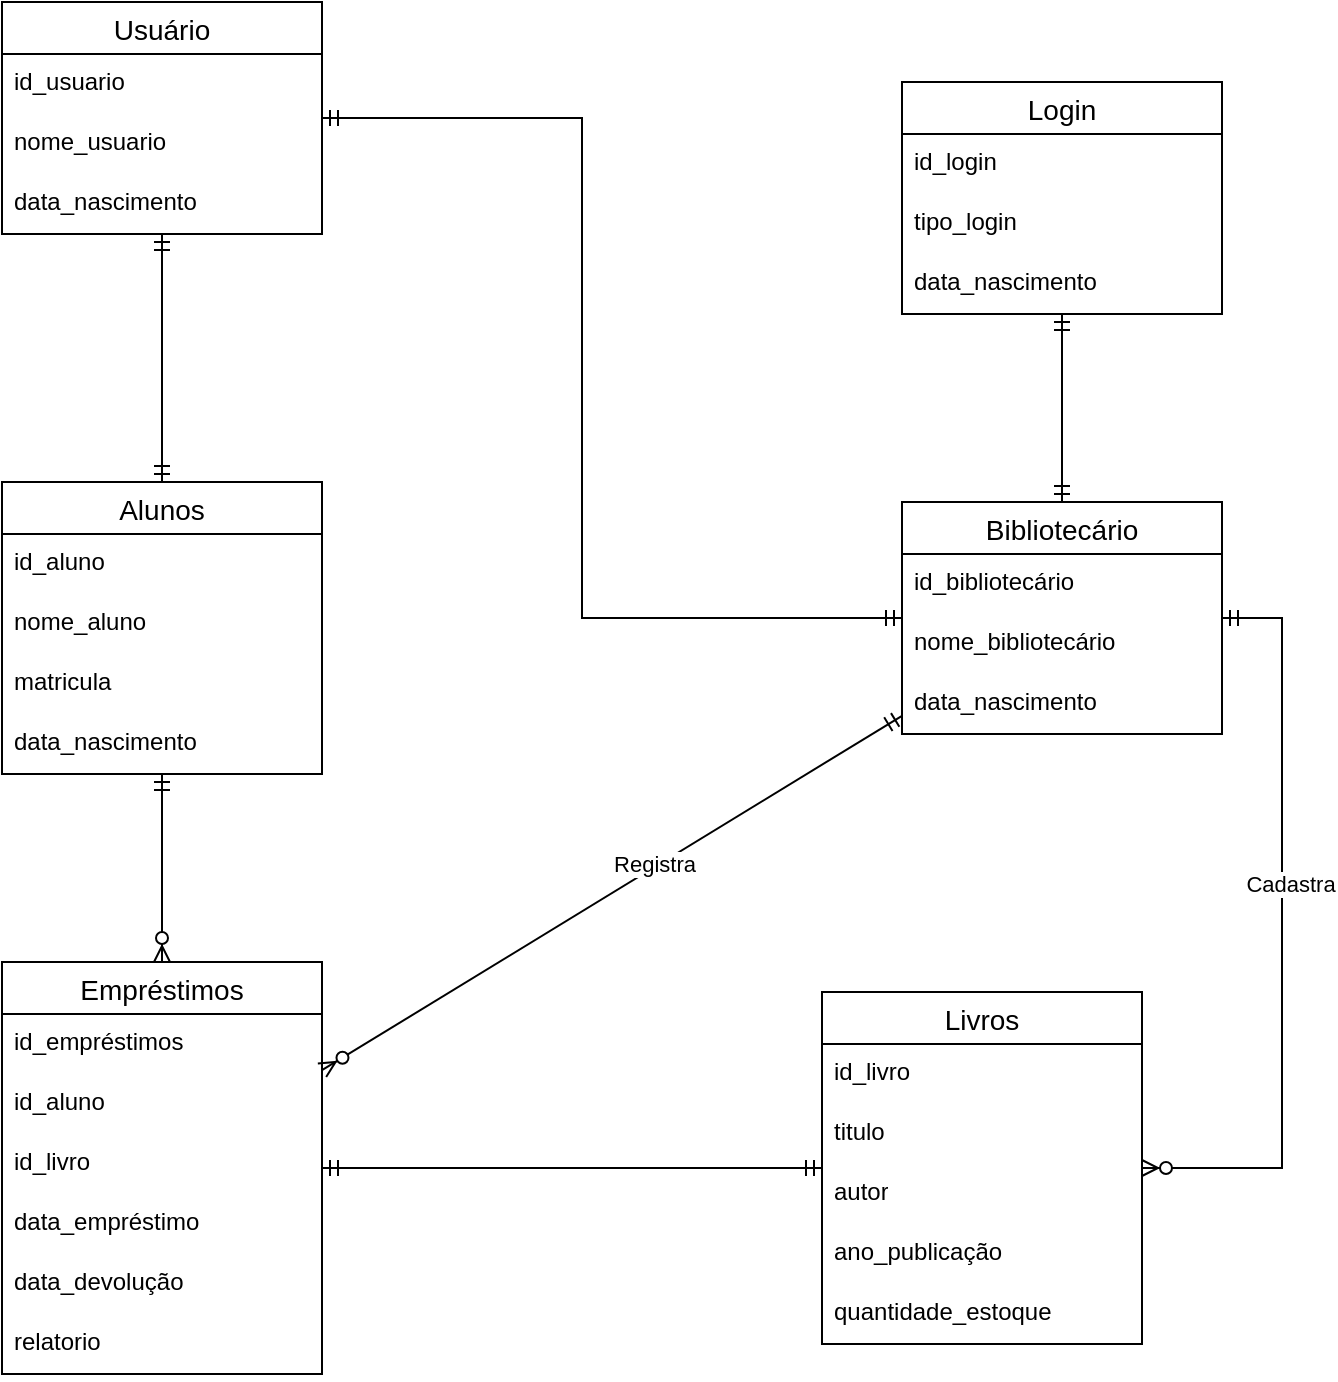 <mxfile version="24.7.7">
  <diagram name="Página-1" id="2e1XQxYFbo6UwJVQ86AU">
    <mxGraphModel dx="1249" dy="573" grid="1" gridSize="10" guides="1" tooltips="1" connect="1" arrows="1" fold="1" page="1" pageScale="1" pageWidth="827" pageHeight="1169" math="0" shadow="0">
      <root>
        <mxCell id="0" />
        <mxCell id="1" parent="0" />
        <mxCell id="5xWcyWrsrBbX-IgCjBCv-1" value="Alunos" style="swimlane;fontStyle=0;childLayout=stackLayout;horizontal=1;startSize=26;horizontalStack=0;resizeParent=1;resizeParentMax=0;resizeLast=0;collapsible=1;marginBottom=0;align=center;fontSize=14;" parent="1" vertex="1">
          <mxGeometry x="90" y="370" width="160" height="146" as="geometry" />
        </mxCell>
        <mxCell id="5xWcyWrsrBbX-IgCjBCv-2" value="id_aluno" style="text;strokeColor=none;fillColor=none;spacingLeft=4;spacingRight=4;overflow=hidden;rotatable=0;points=[[0,0.5],[1,0.5]];portConstraint=eastwest;fontSize=12;whiteSpace=wrap;html=1;" parent="5xWcyWrsrBbX-IgCjBCv-1" vertex="1">
          <mxGeometry y="26" width="160" height="30" as="geometry" />
        </mxCell>
        <mxCell id="5xWcyWrsrBbX-IgCjBCv-3" value="nome_aluno" style="text;strokeColor=none;fillColor=none;spacingLeft=4;spacingRight=4;overflow=hidden;rotatable=0;points=[[0,0.5],[1,0.5]];portConstraint=eastwest;fontSize=12;whiteSpace=wrap;html=1;" parent="5xWcyWrsrBbX-IgCjBCv-1" vertex="1">
          <mxGeometry y="56" width="160" height="30" as="geometry" />
        </mxCell>
        <mxCell id="5xWcyWrsrBbX-IgCjBCv-4" value="matricula" style="text;strokeColor=none;fillColor=none;spacingLeft=4;spacingRight=4;overflow=hidden;rotatable=0;points=[[0,0.5],[1,0.5]];portConstraint=eastwest;fontSize=12;whiteSpace=wrap;html=1;" parent="5xWcyWrsrBbX-IgCjBCv-1" vertex="1">
          <mxGeometry y="86" width="160" height="30" as="geometry" />
        </mxCell>
        <mxCell id="5xWcyWrsrBbX-IgCjBCv-5" value="data_nascimento" style="text;strokeColor=none;fillColor=none;spacingLeft=4;spacingRight=4;overflow=hidden;rotatable=0;points=[[0,0.5],[1,0.5]];portConstraint=eastwest;fontSize=12;whiteSpace=wrap;html=1;" parent="5xWcyWrsrBbX-IgCjBCv-1" vertex="1">
          <mxGeometry y="116" width="160" height="30" as="geometry" />
        </mxCell>
        <mxCell id="5xWcyWrsrBbX-IgCjBCv-6" value="Livros" style="swimlane;fontStyle=0;childLayout=stackLayout;horizontal=1;startSize=26;horizontalStack=0;resizeParent=1;resizeParentMax=0;resizeLast=0;collapsible=1;marginBottom=0;align=center;fontSize=14;" parent="1" vertex="1">
          <mxGeometry x="500" y="625" width="160" height="176" as="geometry" />
        </mxCell>
        <mxCell id="5xWcyWrsrBbX-IgCjBCv-7" value="id_livro" style="text;strokeColor=none;fillColor=none;spacingLeft=4;spacingRight=4;overflow=hidden;rotatable=0;points=[[0,0.5],[1,0.5]];portConstraint=eastwest;fontSize=12;whiteSpace=wrap;html=1;" parent="5xWcyWrsrBbX-IgCjBCv-6" vertex="1">
          <mxGeometry y="26" width="160" height="30" as="geometry" />
        </mxCell>
        <mxCell id="5xWcyWrsrBbX-IgCjBCv-8" value="titulo" style="text;strokeColor=none;fillColor=none;spacingLeft=4;spacingRight=4;overflow=hidden;rotatable=0;points=[[0,0.5],[1,0.5]];portConstraint=eastwest;fontSize=12;whiteSpace=wrap;html=1;" parent="5xWcyWrsrBbX-IgCjBCv-6" vertex="1">
          <mxGeometry y="56" width="160" height="30" as="geometry" />
        </mxCell>
        <mxCell id="5xWcyWrsrBbX-IgCjBCv-9" value="autor" style="text;strokeColor=none;fillColor=none;spacingLeft=4;spacingRight=4;overflow=hidden;rotatable=0;points=[[0,0.5],[1,0.5]];portConstraint=eastwest;fontSize=12;whiteSpace=wrap;html=1;" parent="5xWcyWrsrBbX-IgCjBCv-6" vertex="1">
          <mxGeometry y="86" width="160" height="30" as="geometry" />
        </mxCell>
        <mxCell id="5xWcyWrsrBbX-IgCjBCv-10" value="ano_publicação" style="text;strokeColor=none;fillColor=none;spacingLeft=4;spacingRight=4;overflow=hidden;rotatable=0;points=[[0,0.5],[1,0.5]];portConstraint=eastwest;fontSize=12;whiteSpace=wrap;html=1;" parent="5xWcyWrsrBbX-IgCjBCv-6" vertex="1">
          <mxGeometry y="116" width="160" height="30" as="geometry" />
        </mxCell>
        <mxCell id="5xWcyWrsrBbX-IgCjBCv-11" value="quantidade_estoque" style="text;strokeColor=none;fillColor=none;spacingLeft=4;spacingRight=4;overflow=hidden;rotatable=0;points=[[0,0.5],[1,0.5]];portConstraint=eastwest;fontSize=12;whiteSpace=wrap;html=1;" parent="5xWcyWrsrBbX-IgCjBCv-6" vertex="1">
          <mxGeometry y="146" width="160" height="30" as="geometry" />
        </mxCell>
        <mxCell id="5xWcyWrsrBbX-IgCjBCv-12" value="Empréstimos" style="swimlane;fontStyle=0;childLayout=stackLayout;horizontal=1;startSize=26;horizontalStack=0;resizeParent=1;resizeParentMax=0;resizeLast=0;collapsible=1;marginBottom=0;align=center;fontSize=14;" parent="1" vertex="1">
          <mxGeometry x="90" y="610" width="160" height="206" as="geometry" />
        </mxCell>
        <mxCell id="5xWcyWrsrBbX-IgCjBCv-13" value="id_empréstimos" style="text;strokeColor=none;fillColor=none;spacingLeft=4;spacingRight=4;overflow=hidden;rotatable=0;points=[[0,0.5],[1,0.5]];portConstraint=eastwest;fontSize=12;whiteSpace=wrap;html=1;" parent="5xWcyWrsrBbX-IgCjBCv-12" vertex="1">
          <mxGeometry y="26" width="160" height="30" as="geometry" />
        </mxCell>
        <mxCell id="5xWcyWrsrBbX-IgCjBCv-14" value="id_aluno" style="text;strokeColor=none;fillColor=none;spacingLeft=4;spacingRight=4;overflow=hidden;rotatable=0;points=[[0,0.5],[1,0.5]];portConstraint=eastwest;fontSize=12;whiteSpace=wrap;html=1;" parent="5xWcyWrsrBbX-IgCjBCv-12" vertex="1">
          <mxGeometry y="56" width="160" height="30" as="geometry" />
        </mxCell>
        <mxCell id="5xWcyWrsrBbX-IgCjBCv-15" value="id_livro" style="text;strokeColor=none;fillColor=none;spacingLeft=4;spacingRight=4;overflow=hidden;rotatable=0;points=[[0,0.5],[1,0.5]];portConstraint=eastwest;fontSize=12;whiteSpace=wrap;html=1;" parent="5xWcyWrsrBbX-IgCjBCv-12" vertex="1">
          <mxGeometry y="86" width="160" height="30" as="geometry" />
        </mxCell>
        <mxCell id="5xWcyWrsrBbX-IgCjBCv-16" value="data_empréstimo" style="text;strokeColor=none;fillColor=none;spacingLeft=4;spacingRight=4;overflow=hidden;rotatable=0;points=[[0,0.5],[1,0.5]];portConstraint=eastwest;fontSize=12;whiteSpace=wrap;html=1;" parent="5xWcyWrsrBbX-IgCjBCv-12" vertex="1">
          <mxGeometry y="116" width="160" height="30" as="geometry" />
        </mxCell>
        <mxCell id="5xWcyWrsrBbX-IgCjBCv-17" value="data_devolução" style="text;strokeColor=none;fillColor=none;spacingLeft=4;spacingRight=4;overflow=hidden;rotatable=0;points=[[0,0.5],[1,0.5]];portConstraint=eastwest;fontSize=12;whiteSpace=wrap;html=1;" parent="5xWcyWrsrBbX-IgCjBCv-12" vertex="1">
          <mxGeometry y="146" width="160" height="30" as="geometry" />
        </mxCell>
        <mxCell id="5xWcyWrsrBbX-IgCjBCv-33" value="relatorio" style="text;strokeColor=none;fillColor=none;spacingLeft=4;spacingRight=4;overflow=hidden;rotatable=0;points=[[0,0.5],[1,0.5]];portConstraint=eastwest;fontSize=12;whiteSpace=wrap;html=1;" parent="5xWcyWrsrBbX-IgCjBCv-12" vertex="1">
          <mxGeometry y="176" width="160" height="30" as="geometry" />
        </mxCell>
        <mxCell id="5xWcyWrsrBbX-IgCjBCv-20" value="Bibliotecário" style="swimlane;fontStyle=0;childLayout=stackLayout;horizontal=1;startSize=26;horizontalStack=0;resizeParent=1;resizeParentMax=0;resizeLast=0;collapsible=1;marginBottom=0;align=center;fontSize=14;" parent="1" vertex="1">
          <mxGeometry x="540" y="380" width="160" height="116" as="geometry" />
        </mxCell>
        <mxCell id="5xWcyWrsrBbX-IgCjBCv-21" value="id_bibliotecário" style="text;strokeColor=none;fillColor=none;spacingLeft=4;spacingRight=4;overflow=hidden;rotatable=0;points=[[0,0.5],[1,0.5]];portConstraint=eastwest;fontSize=12;whiteSpace=wrap;html=1;" parent="5xWcyWrsrBbX-IgCjBCv-20" vertex="1">
          <mxGeometry y="26" width="160" height="30" as="geometry" />
        </mxCell>
        <mxCell id="5xWcyWrsrBbX-IgCjBCv-22" value="nome_bibliotecário" style="text;strokeColor=none;fillColor=none;spacingLeft=4;spacingRight=4;overflow=hidden;rotatable=0;points=[[0,0.5],[1,0.5]];portConstraint=eastwest;fontSize=12;whiteSpace=wrap;html=1;" parent="5xWcyWrsrBbX-IgCjBCv-20" vertex="1">
          <mxGeometry y="56" width="160" height="30" as="geometry" />
        </mxCell>
        <mxCell id="5xWcyWrsrBbX-IgCjBCv-24" value="data_nascimento" style="text;strokeColor=none;fillColor=none;spacingLeft=4;spacingRight=4;overflow=hidden;rotatable=0;points=[[0,0.5],[1,0.5]];portConstraint=eastwest;fontSize=12;whiteSpace=wrap;html=1;" parent="5xWcyWrsrBbX-IgCjBCv-20" vertex="1">
          <mxGeometry y="86" width="160" height="30" as="geometry" />
        </mxCell>
        <mxCell id="5xWcyWrsrBbX-IgCjBCv-25" value="Login" style="swimlane;fontStyle=0;childLayout=stackLayout;horizontal=1;startSize=26;horizontalStack=0;resizeParent=1;resizeParentMax=0;resizeLast=0;collapsible=1;marginBottom=0;align=center;fontSize=14;" parent="1" vertex="1">
          <mxGeometry x="540" y="170" width="160" height="116" as="geometry" />
        </mxCell>
        <mxCell id="5xWcyWrsrBbX-IgCjBCv-26" value="id_login" style="text;strokeColor=none;fillColor=none;spacingLeft=4;spacingRight=4;overflow=hidden;rotatable=0;points=[[0,0.5],[1,0.5]];portConstraint=eastwest;fontSize=12;whiteSpace=wrap;html=1;" parent="5xWcyWrsrBbX-IgCjBCv-25" vertex="1">
          <mxGeometry y="26" width="160" height="30" as="geometry" />
        </mxCell>
        <mxCell id="5xWcyWrsrBbX-IgCjBCv-27" value="tipo_login" style="text;strokeColor=none;fillColor=none;spacingLeft=4;spacingRight=4;overflow=hidden;rotatable=0;points=[[0,0.5],[1,0.5]];portConstraint=eastwest;fontSize=12;whiteSpace=wrap;html=1;" parent="5xWcyWrsrBbX-IgCjBCv-25" vertex="1">
          <mxGeometry y="56" width="160" height="30" as="geometry" />
        </mxCell>
        <mxCell id="5xWcyWrsrBbX-IgCjBCv-28" value="data_nascimento" style="text;strokeColor=none;fillColor=none;spacingLeft=4;spacingRight=4;overflow=hidden;rotatable=0;points=[[0,0.5],[1,0.5]];portConstraint=eastwest;fontSize=12;whiteSpace=wrap;html=1;" parent="5xWcyWrsrBbX-IgCjBCv-25" vertex="1">
          <mxGeometry y="86" width="160" height="30" as="geometry" />
        </mxCell>
        <mxCell id="5xWcyWrsrBbX-IgCjBCv-42" value="" style="fontSize=12;html=1;endArrow=ERmandOne;startArrow=ERmandOne;rounded=0;" parent="1" source="5xWcyWrsrBbX-IgCjBCv-20" target="5xWcyWrsrBbX-IgCjBCv-25" edge="1">
          <mxGeometry width="100" height="100" relative="1" as="geometry">
            <mxPoint x="500" y="425" as="sourcePoint" />
            <mxPoint x="560" y="150" as="targetPoint" />
          </mxGeometry>
        </mxCell>
        <mxCell id="uKhfOfT7-Ti6Q8cEQeKz-2" value="Usuário" style="swimlane;fontStyle=0;childLayout=stackLayout;horizontal=1;startSize=26;horizontalStack=0;resizeParent=1;resizeParentMax=0;resizeLast=0;collapsible=1;marginBottom=0;align=center;fontSize=14;" vertex="1" parent="1">
          <mxGeometry x="90" y="130" width="160" height="116" as="geometry" />
        </mxCell>
        <mxCell id="uKhfOfT7-Ti6Q8cEQeKz-3" value="id_usuario" style="text;strokeColor=none;fillColor=none;spacingLeft=4;spacingRight=4;overflow=hidden;rotatable=0;points=[[0,0.5],[1,0.5]];portConstraint=eastwest;fontSize=12;whiteSpace=wrap;html=1;" vertex="1" parent="uKhfOfT7-Ti6Q8cEQeKz-2">
          <mxGeometry y="26" width="160" height="30" as="geometry" />
        </mxCell>
        <mxCell id="uKhfOfT7-Ti6Q8cEQeKz-4" value="nome_usuario" style="text;strokeColor=none;fillColor=none;spacingLeft=4;spacingRight=4;overflow=hidden;rotatable=0;points=[[0,0.5],[1,0.5]];portConstraint=eastwest;fontSize=12;whiteSpace=wrap;html=1;" vertex="1" parent="uKhfOfT7-Ti6Q8cEQeKz-2">
          <mxGeometry y="56" width="160" height="30" as="geometry" />
        </mxCell>
        <mxCell id="uKhfOfT7-Ti6Q8cEQeKz-6" value="data_nascimento" style="text;strokeColor=none;fillColor=none;spacingLeft=4;spacingRight=4;overflow=hidden;rotatable=0;points=[[0,0.5],[1,0.5]];portConstraint=eastwest;fontSize=12;whiteSpace=wrap;html=1;" vertex="1" parent="uKhfOfT7-Ti6Q8cEQeKz-2">
          <mxGeometry y="86" width="160" height="30" as="geometry" />
        </mxCell>
        <mxCell id="uKhfOfT7-Ti6Q8cEQeKz-12" value="" style="edgeStyle=entityRelationEdgeStyle;fontSize=12;html=1;endArrow=ERzeroToMany;startArrow=ERmandOne;rounded=0;" edge="1" parent="1" source="5xWcyWrsrBbX-IgCjBCv-20" target="5xWcyWrsrBbX-IgCjBCv-6">
          <mxGeometry width="100" height="100" relative="1" as="geometry">
            <mxPoint x="260" y="723" as="sourcePoint" />
            <mxPoint x="510" y="723" as="targetPoint" />
          </mxGeometry>
        </mxCell>
        <mxCell id="uKhfOfT7-Ti6Q8cEQeKz-14" value="Cadastra" style="edgeLabel;html=1;align=center;verticalAlign=middle;resizable=0;points=[];" vertex="1" connectable="0" parent="uKhfOfT7-Ti6Q8cEQeKz-12">
          <mxGeometry x="-0.131" y="4" relative="1" as="geometry">
            <mxPoint as="offset" />
          </mxGeometry>
        </mxCell>
        <mxCell id="uKhfOfT7-Ti6Q8cEQeKz-13" value="" style="fontSize=12;html=1;endArrow=ERzeroToMany;startArrow=ERmandOne;rounded=0;" edge="1" parent="1" source="5xWcyWrsrBbX-IgCjBCv-20" target="5xWcyWrsrBbX-IgCjBCv-12">
          <mxGeometry width="100" height="100" relative="1" as="geometry">
            <mxPoint x="390" y="420" as="sourcePoint" />
            <mxPoint x="360" y="695" as="targetPoint" />
          </mxGeometry>
        </mxCell>
        <mxCell id="uKhfOfT7-Ti6Q8cEQeKz-15" value="Registra" style="edgeLabel;html=1;align=center;verticalAlign=middle;resizable=0;points=[];" vertex="1" connectable="0" parent="uKhfOfT7-Ti6Q8cEQeKz-13">
          <mxGeometry x="-0.152" y="-2" relative="1" as="geometry">
            <mxPoint as="offset" />
          </mxGeometry>
        </mxCell>
        <mxCell id="uKhfOfT7-Ti6Q8cEQeKz-16" value="" style="fontSize=12;html=1;endArrow=ERzeroToMany;startArrow=ERmandOne;rounded=0;" edge="1" parent="1" source="5xWcyWrsrBbX-IgCjBCv-1" target="5xWcyWrsrBbX-IgCjBCv-12">
          <mxGeometry width="100" height="100" relative="1" as="geometry">
            <mxPoint x="250" y="713" as="sourcePoint" />
            <mxPoint x="500" y="713" as="targetPoint" />
          </mxGeometry>
        </mxCell>
        <mxCell id="uKhfOfT7-Ti6Q8cEQeKz-18" value="" style="fontSize=12;html=1;endArrow=ERmandOne;startArrow=ERmandOne;rounded=0;edgeStyle=orthogonalEdgeStyle;" edge="1" parent="1" source="5xWcyWrsrBbX-IgCjBCv-20" target="uKhfOfT7-Ti6Q8cEQeKz-2">
          <mxGeometry width="100" height="100" relative="1" as="geometry">
            <mxPoint x="340" y="364" as="sourcePoint" />
            <mxPoint x="340" y="270" as="targetPoint" />
            <Array as="points">
              <mxPoint x="380" y="438" />
              <mxPoint x="380" y="188" />
            </Array>
          </mxGeometry>
        </mxCell>
        <mxCell id="uKhfOfT7-Ti6Q8cEQeKz-19" value="" style="fontSize=12;html=1;endArrow=ERmandOne;startArrow=ERmandOne;rounded=0;" edge="1" parent="1" source="5xWcyWrsrBbX-IgCjBCv-1" target="uKhfOfT7-Ti6Q8cEQeKz-2">
          <mxGeometry width="100" height="100" relative="1" as="geometry">
            <mxPoint x="169.5" y="340" as="sourcePoint" />
            <mxPoint x="169.5" y="246" as="targetPoint" />
          </mxGeometry>
        </mxCell>
        <mxCell id="uKhfOfT7-Ti6Q8cEQeKz-20" value="" style="fontSize=12;html=1;endArrow=ERmandOne;startArrow=ERmandOne;rounded=0;" edge="1" parent="1" source="5xWcyWrsrBbX-IgCjBCv-6" target="5xWcyWrsrBbX-IgCjBCv-12">
          <mxGeometry width="100" height="100" relative="1" as="geometry">
            <mxPoint x="650" y="410" as="sourcePoint" />
            <mxPoint x="650" y="316" as="targetPoint" />
          </mxGeometry>
        </mxCell>
      </root>
    </mxGraphModel>
  </diagram>
</mxfile>
